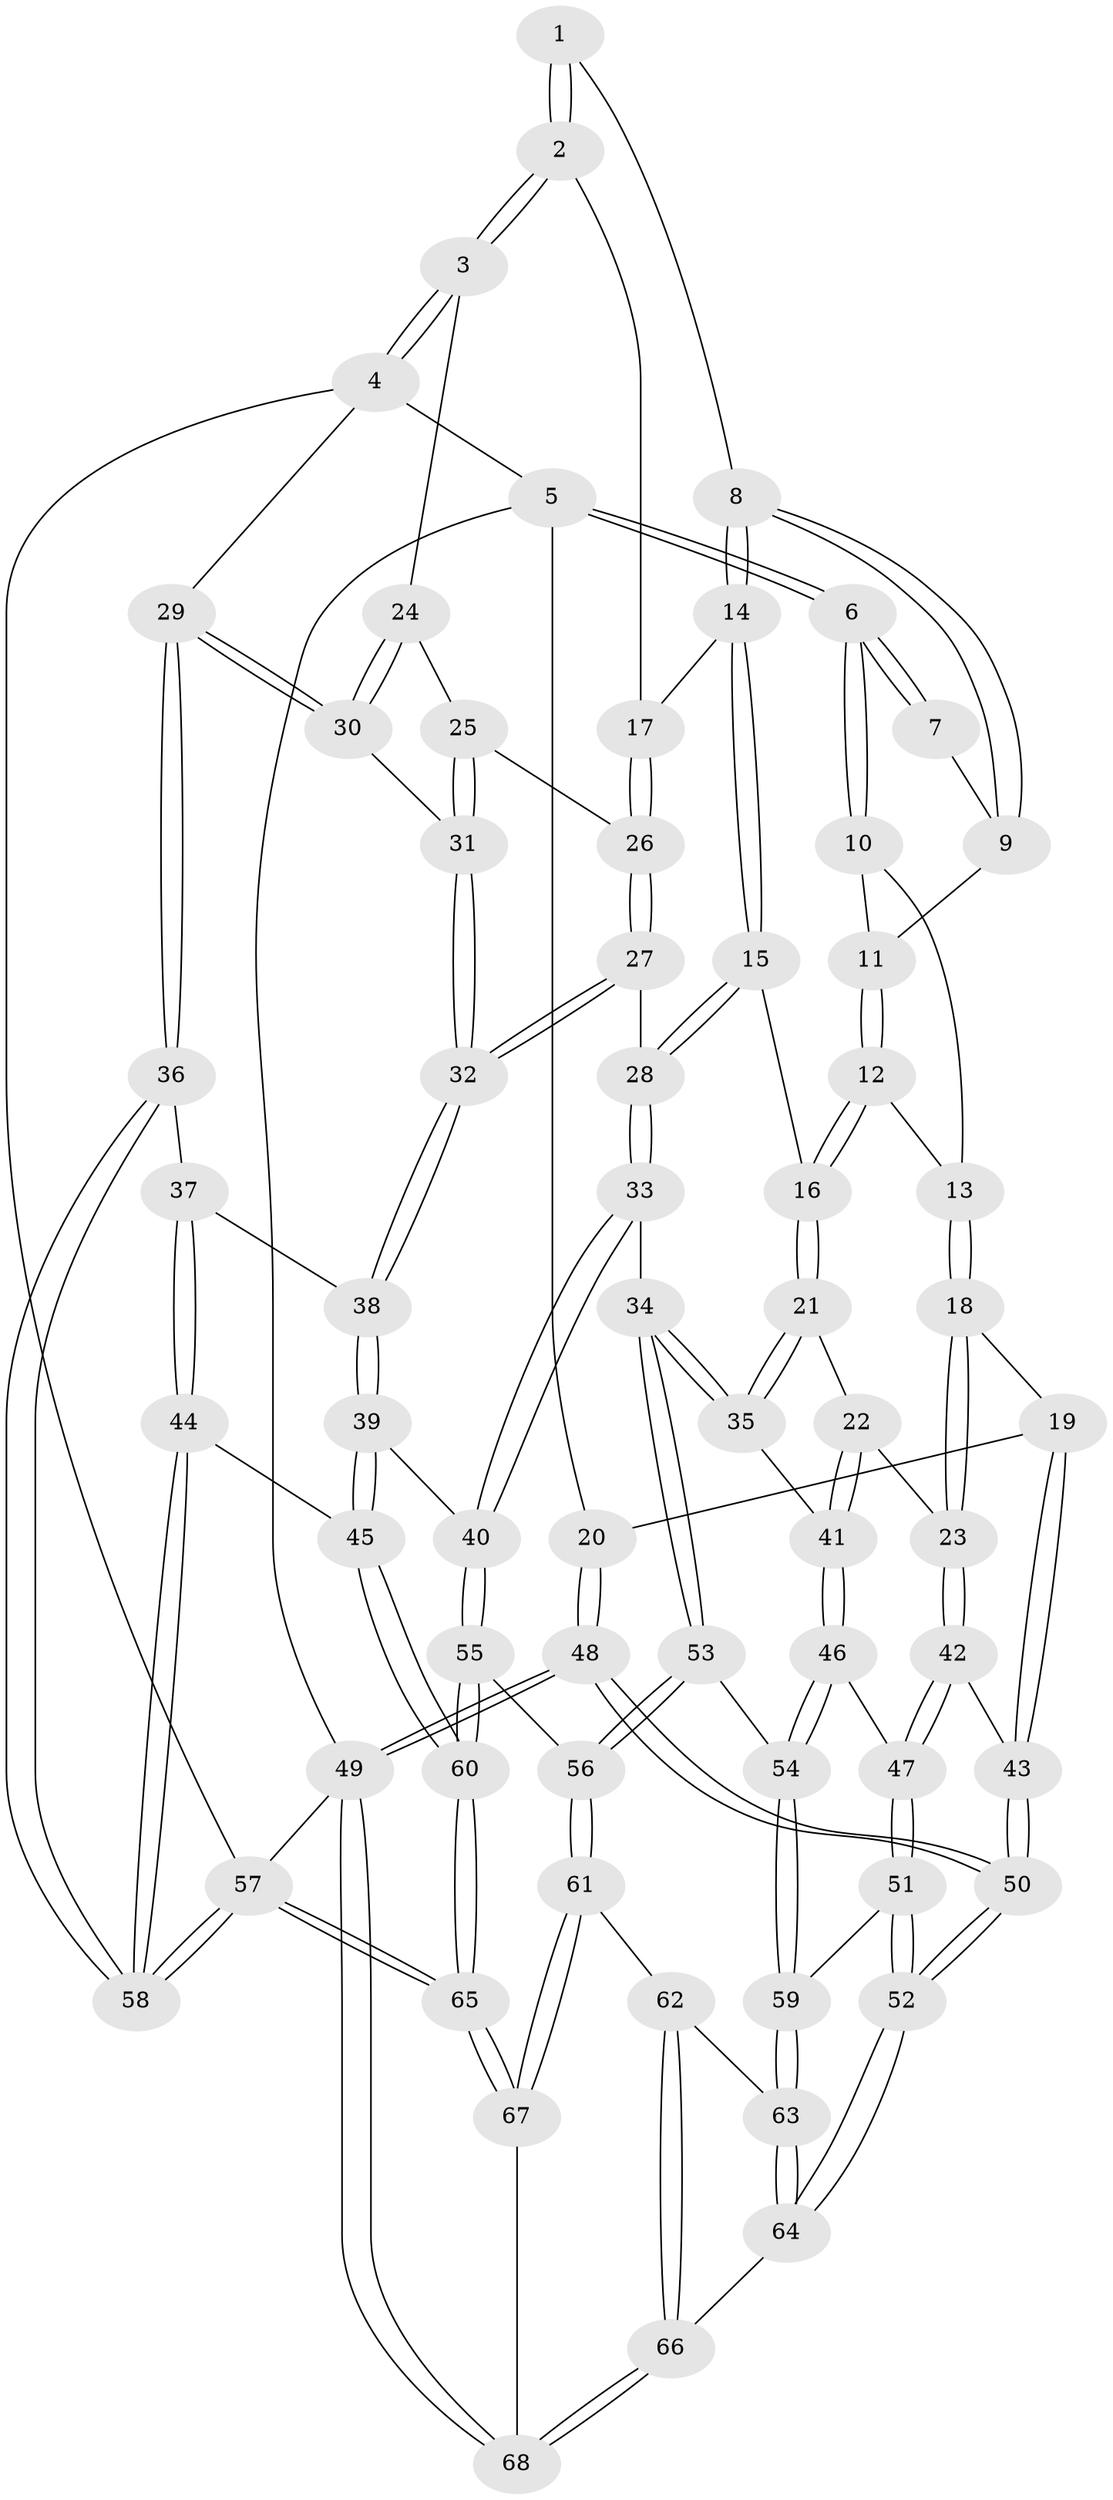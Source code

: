 // Generated by graph-tools (version 1.1) at 2025/51/03/09/25 03:51:05]
// undirected, 68 vertices, 167 edges
graph export_dot {
graph [start="1"]
  node [color=gray90,style=filled];
  1 [pos="+0.829848111255421+0"];
  2 [pos="+1+0"];
  3 [pos="+1+0"];
  4 [pos="+1+0"];
  5 [pos="+0+0"];
  6 [pos="+0+0"];
  7 [pos="+0.4296343762672578+0"];
  8 [pos="+0.5374114439758874+0.14004753737451925"];
  9 [pos="+0.42801325582048316+0.08557729527997285"];
  10 [pos="+0.1257581402444039+0.0026930352688915725"];
  11 [pos="+0.41965125006118065+0.09449193930620539"];
  12 [pos="+0.3524425101054075+0.17669918873558232"];
  13 [pos="+0.2959593295966259+0.17373829035601432"];
  14 [pos="+0.6051341007414933+0.2025490202244946"];
  15 [pos="+0.5525587586279455+0.3451299859172985"];
  16 [pos="+0.38300834325689526+0.3047097611917561"];
  17 [pos="+0.7512700096114628+0.1674482933805183"];
  18 [pos="+0.028130064812140282+0.3295846767146755"];
  19 [pos="+0+0.31213587613864047"];
  20 [pos="+0+0.2705027429945068"];
  21 [pos="+0.3113723706011109+0.40357111231704246"];
  22 [pos="+0.2053184343417204+0.4327904885812128"];
  23 [pos="+0.18577296378709712+0.4307843744959355"];
  24 [pos="+0.9499452198172962+0.25210387989434835"];
  25 [pos="+0.8513983473025452+0.34225102206445984"];
  26 [pos="+0.7684142898792163+0.24470586295975602"];
  27 [pos="+0.6765762461188249+0.41215037287707423"];
  28 [pos="+0.5913897516303962+0.42855534681290003"];
  29 [pos="+1+0.4731216749503059"];
  30 [pos="+0.986682063225326+0.4197278355993875"];
  31 [pos="+0.8641428901927967+0.42493283861174347"];
  32 [pos="+0.8322693698423144+0.45899705377269484"];
  33 [pos="+0.5507099751265632+0.5456472592052729"];
  34 [pos="+0.5397433669714408+0.5465356736094901"];
  35 [pos="+0.4410588615524447+0.5277955213119162"];
  36 [pos="+1+0.5778217379518845"];
  37 [pos="+0.9028909012606137+0.5377923944683035"];
  38 [pos="+0.83193639250048+0.47307671355469766"];
  39 [pos="+0.7602164043979871+0.6499829985449611"];
  40 [pos="+0.6367884857302905+0.667964647118108"];
  41 [pos="+0.31210623067222926+0.6175347933120915"];
  42 [pos="+0.15444697347900888+0.5860777771977523"];
  43 [pos="+0.07661133679380216+0.6045711718063698"];
  44 [pos="+0.9500195746999706+0.7427306175970023"];
  45 [pos="+0.9243157108571813+0.7466794620354635"];
  46 [pos="+0.29841125221220904+0.6706244553639047"];
  47 [pos="+0.17321838169691026+0.6306436390609642"];
  48 [pos="+0+0.9139144998737836"];
  49 [pos="+0+1"];
  50 [pos="+0+0.8893421097861549"];
  51 [pos="+0.10375622477550693+0.7430803630159514"];
  52 [pos="+0+0.865049664517381"];
  53 [pos="+0.3662908375216593+0.7302224050395763"];
  54 [pos="+0.3176843539104165+0.73092374607822"];
  55 [pos="+0.60015330325321+0.775144313434141"];
  56 [pos="+0.5664018800154502+0.8206323780685649"];
  57 [pos="+1+1"];
  58 [pos="+1+0.7414556990610862"];
  59 [pos="+0.30427782677567305+0.7522809261930853"];
  60 [pos="+0.8317097484772642+0.8805957773317804"];
  61 [pos="+0.5575050732396343+0.8712271570057262"];
  62 [pos="+0.3151252750261922+0.8460155305540238"];
  63 [pos="+0.29940861941898206+0.786157106645271"];
  64 [pos="+0.15201345494921667+0.8661046489449515"];
  65 [pos="+0.7793036978227343+1"];
  66 [pos="+0.30767676170174757+0.9671485448059861"];
  67 [pos="+0.5567356560531046+1"];
  68 [pos="+0.35838738627018574+1"];
  1 -- 2;
  1 -- 2;
  1 -- 8;
  2 -- 3;
  2 -- 3;
  2 -- 17;
  3 -- 4;
  3 -- 4;
  3 -- 24;
  4 -- 5;
  4 -- 29;
  4 -- 57;
  5 -- 6;
  5 -- 6;
  5 -- 20;
  5 -- 49;
  6 -- 7;
  6 -- 7;
  6 -- 10;
  6 -- 10;
  7 -- 9;
  8 -- 9;
  8 -- 9;
  8 -- 14;
  8 -- 14;
  9 -- 11;
  10 -- 11;
  10 -- 13;
  11 -- 12;
  11 -- 12;
  12 -- 13;
  12 -- 16;
  12 -- 16;
  13 -- 18;
  13 -- 18;
  14 -- 15;
  14 -- 15;
  14 -- 17;
  15 -- 16;
  15 -- 28;
  15 -- 28;
  16 -- 21;
  16 -- 21;
  17 -- 26;
  17 -- 26;
  18 -- 19;
  18 -- 23;
  18 -- 23;
  19 -- 20;
  19 -- 43;
  19 -- 43;
  20 -- 48;
  20 -- 48;
  21 -- 22;
  21 -- 35;
  21 -- 35;
  22 -- 23;
  22 -- 41;
  22 -- 41;
  23 -- 42;
  23 -- 42;
  24 -- 25;
  24 -- 30;
  24 -- 30;
  25 -- 26;
  25 -- 31;
  25 -- 31;
  26 -- 27;
  26 -- 27;
  27 -- 28;
  27 -- 32;
  27 -- 32;
  28 -- 33;
  28 -- 33;
  29 -- 30;
  29 -- 30;
  29 -- 36;
  29 -- 36;
  30 -- 31;
  31 -- 32;
  31 -- 32;
  32 -- 38;
  32 -- 38;
  33 -- 34;
  33 -- 40;
  33 -- 40;
  34 -- 35;
  34 -- 35;
  34 -- 53;
  34 -- 53;
  35 -- 41;
  36 -- 37;
  36 -- 58;
  36 -- 58;
  37 -- 38;
  37 -- 44;
  37 -- 44;
  38 -- 39;
  38 -- 39;
  39 -- 40;
  39 -- 45;
  39 -- 45;
  40 -- 55;
  40 -- 55;
  41 -- 46;
  41 -- 46;
  42 -- 43;
  42 -- 47;
  42 -- 47;
  43 -- 50;
  43 -- 50;
  44 -- 45;
  44 -- 58;
  44 -- 58;
  45 -- 60;
  45 -- 60;
  46 -- 47;
  46 -- 54;
  46 -- 54;
  47 -- 51;
  47 -- 51;
  48 -- 49;
  48 -- 49;
  48 -- 50;
  48 -- 50;
  49 -- 68;
  49 -- 68;
  49 -- 57;
  50 -- 52;
  50 -- 52;
  51 -- 52;
  51 -- 52;
  51 -- 59;
  52 -- 64;
  52 -- 64;
  53 -- 54;
  53 -- 56;
  53 -- 56;
  54 -- 59;
  54 -- 59;
  55 -- 56;
  55 -- 60;
  55 -- 60;
  56 -- 61;
  56 -- 61;
  57 -- 58;
  57 -- 58;
  57 -- 65;
  57 -- 65;
  59 -- 63;
  59 -- 63;
  60 -- 65;
  60 -- 65;
  61 -- 62;
  61 -- 67;
  61 -- 67;
  62 -- 63;
  62 -- 66;
  62 -- 66;
  63 -- 64;
  63 -- 64;
  64 -- 66;
  65 -- 67;
  65 -- 67;
  66 -- 68;
  66 -- 68;
  67 -- 68;
}
